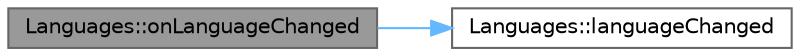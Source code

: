 digraph "Languages::onLanguageChanged"
{
 // LATEX_PDF_SIZE
  bgcolor="transparent";
  edge [fontname=Helvetica,fontsize=10,labelfontname=Helvetica,labelfontsize=10];
  node [fontname=Helvetica,fontsize=10,shape=box,height=0.2,width=0.4];
  rankdir="LR";
  Node1 [id="Node000001",label="Languages::onLanguageChanged",height=0.2,width=0.4,color="gray40", fillcolor="grey60", style="filled", fontcolor="black",tooltip="Slot to handle language changes."];
  Node1 -> Node2 [id="edge1_Node000001_Node000002",color="steelblue1",style="solid",tooltip=" "];
  Node2 [id="Node000002",label="Languages::languageChanged",height=0.2,width=0.4,color="grey40", fillcolor="white", style="filled",URL="$class_languages.html#a6fb1bfb74e75a04ae482596277dfa345",tooltip="Signal emitted when the user changes the selected language."];
}
